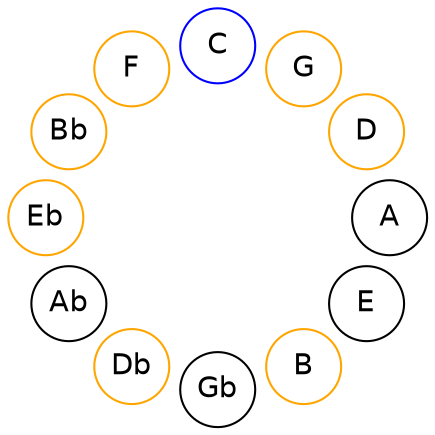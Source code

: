 
graph {

layout = circo;
mindist = .1

node [shape = circle, fontname = Helvetica, margin = 0]
edge [style=invis]

subgraph 1 {
	E -- B -- Gb -- Db -- Ab -- Eb -- Bb -- F -- C -- G -- D -- A -- E
}

B [color=orange];
Db [color=orange];
Eb [color=orange];
Bb [color=orange];
F [color=orange];
C [color=blue];
G [color=orange];
D [color=orange];
}
